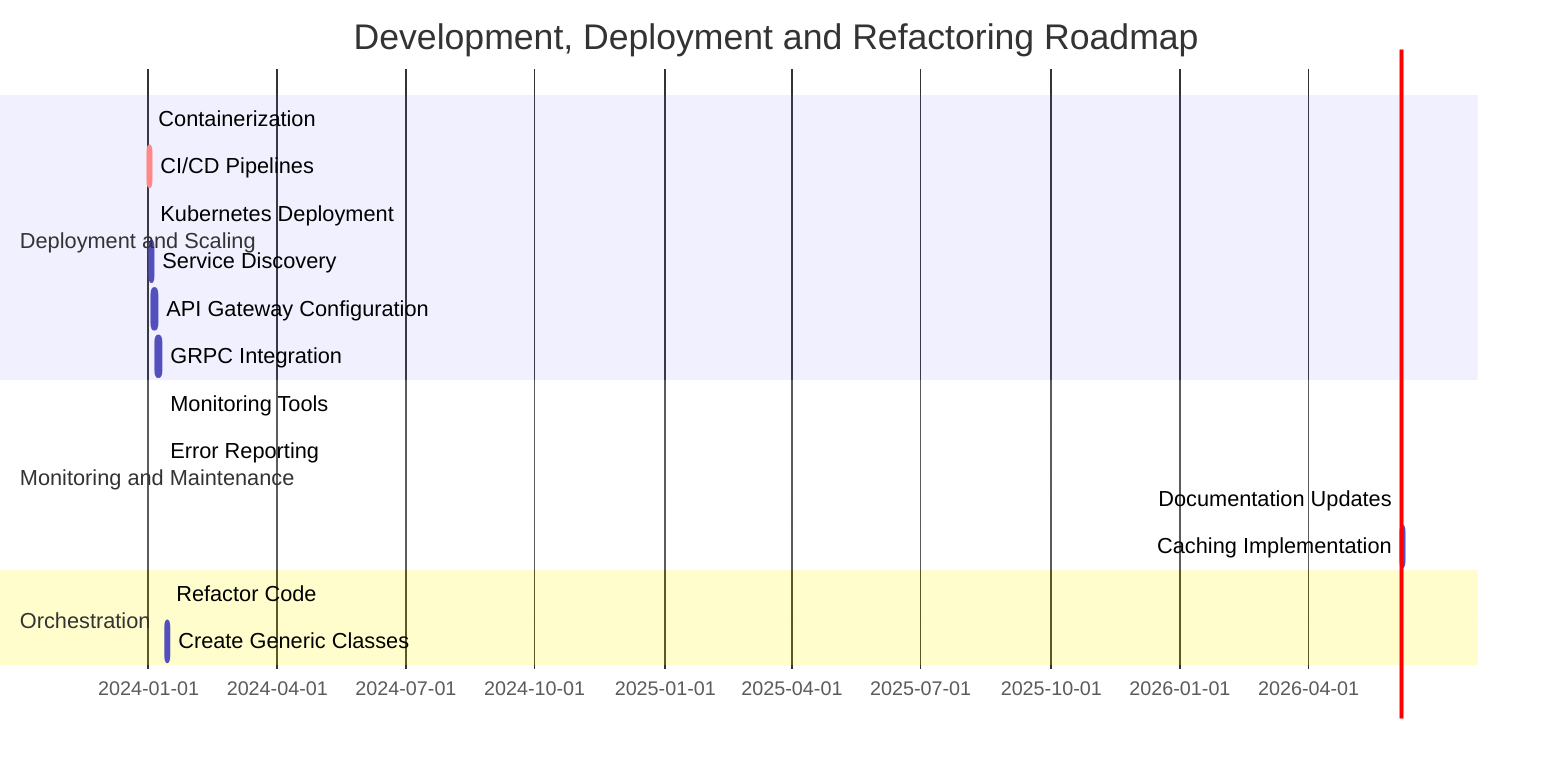 %% Mermaid Roadmap Graph
gantt
    title Development, Deployment and Refactoring Roadmap

    section Deployment and Scaling
        Containerization         :done,    task1, 2024-01-01, 2024-01-08
        CI/CD Pipelines          :crit,    task2, after task1, 1d
        Kubernetes Deployment    :active,  task3, after task2, 1d
        Service Discovery        :active,  task4, after task3, 1d
        API Gateway Configuration:active, task5, after task4, 2d
        GRPC Integration         :         task6, after task5, 3d

    section Monitoring and Maintenance
        Monitoring Tools         :active,  task7, 2024-01-09, 2024-01-12
        Error Reporting          :active   task8, after task7, 1d
        Documentation Updates    :active   task9, after task8, 1d
        Caching Implementation   :active   task10, after task9, 2d

    section Orchestration
        Refactor Code            :active,  task11, 2024-01-13, 2024-01-16
        Create Generic Classes   :active,  task12, after task11, 2d